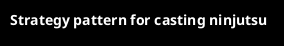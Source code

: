 @startuml Ninja

skinparam Monochrome reverse

title Strategy pattern for casting ninjutsu



@enduml

